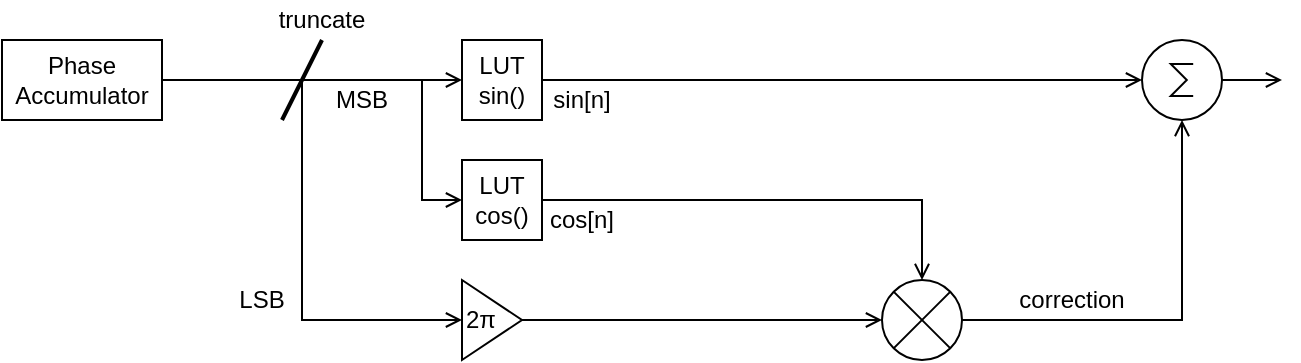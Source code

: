 <mxfile version="20.6.2" type="device"><diagram id="TTkOIWqw_6fBNyjk10d0" name="Page-1"><mxGraphModel dx="732" dy="363" grid="1" gridSize="10" guides="1" tooltips="1" connect="1" arrows="1" fold="1" page="1" pageScale="1" pageWidth="1654" pageHeight="1169" math="0" shadow="0"><root><mxCell id="0"/><mxCell id="1" parent="0"/><mxCell id="1nL47X-RRg6s_aeSQVtB-7" style="edgeStyle=orthogonalEdgeStyle;rounded=0;orthogonalLoop=1;jettySize=auto;html=1;exitX=1;exitY=0.5;exitDx=0;exitDy=0;entryX=0;entryY=0.5;entryDx=0;entryDy=0;endArrow=open;endFill=0;" parent="1" source="1nL47X-RRg6s_aeSQVtB-1" target="1nL47X-RRg6s_aeSQVtB-2" edge="1"><mxGeometry relative="1" as="geometry"/></mxCell><mxCell id="1nL47X-RRg6s_aeSQVtB-13" style="edgeStyle=orthogonalEdgeStyle;rounded=0;orthogonalLoop=1;jettySize=auto;html=1;exitX=1;exitY=0.5;exitDx=0;exitDy=0;entryX=0;entryY=0.5;entryDx=0;entryDy=0;endArrow=open;endFill=0;" parent="1" source="1nL47X-RRg6s_aeSQVtB-1" target="1nL47X-RRg6s_aeSQVtB-3" edge="1"><mxGeometry relative="1" as="geometry"><Array as="points"><mxPoint x="330" y="220"/><mxPoint x="330" y="280"/></Array><mxPoint x="360" y="260" as="targetPoint"/></mxGeometry></mxCell><mxCell id="1nL47X-RRg6s_aeSQVtB-17" style="edgeStyle=orthogonalEdgeStyle;rounded=0;orthogonalLoop=1;jettySize=auto;html=1;exitX=1;exitY=0.5;exitDx=0;exitDy=0;strokeWidth=1;endArrow=open;endFill=0;entryX=0;entryY=0.5;entryDx=0;entryDy=0;" parent="1" source="1nL47X-RRg6s_aeSQVtB-1" target="cY6Uc600ubaNqt678X7g-1" edge="1"><mxGeometry relative="1" as="geometry"><mxPoint x="380.0" y="350" as="targetPoint"/><Array as="points"><mxPoint x="270" y="220"/><mxPoint x="270" y="340"/></Array></mxGeometry></mxCell><mxCell id="1nL47X-RRg6s_aeSQVtB-1" value="Phase Accumulator" style="rounded=0;whiteSpace=wrap;html=1;" parent="1" vertex="1"><mxGeometry x="120" y="200" width="80" height="40" as="geometry"/></mxCell><mxCell id="1nL47X-RRg6s_aeSQVtB-28" style="edgeStyle=orthogonalEdgeStyle;rounded=0;orthogonalLoop=1;jettySize=auto;html=1;exitX=1;exitY=0.5;exitDx=0;exitDy=0;entryX=0;entryY=0.5;entryDx=0;entryDy=0;entryPerimeter=0;strokeWidth=1;endArrow=open;endFill=0;" parent="1" source="1nL47X-RRg6s_aeSQVtB-2" target="1nL47X-RRg6s_aeSQVtB-27" edge="1"><mxGeometry relative="1" as="geometry"/></mxCell><mxCell id="1nL47X-RRg6s_aeSQVtB-2" value="LUT&lt;br&gt;sin()" style="rounded=0;whiteSpace=wrap;html=1;" parent="1" vertex="1"><mxGeometry x="350" y="200" width="40" height="40" as="geometry"/></mxCell><mxCell id="1nL47X-RRg6s_aeSQVtB-3" value="LUT&lt;br&gt;cos()" style="rounded=0;whiteSpace=wrap;html=1;" parent="1" vertex="1"><mxGeometry x="350" y="260" width="40" height="40" as="geometry"/></mxCell><mxCell id="1nL47X-RRg6s_aeSQVtB-5" value="" style="endArrow=none;html=1;rounded=0;strokeWidth=2;" parent="1" edge="1"><mxGeometry width="50" height="50" relative="1" as="geometry"><mxPoint x="260" y="240" as="sourcePoint"/><mxPoint x="280" y="200" as="targetPoint"/></mxGeometry></mxCell><mxCell id="1nL47X-RRg6s_aeSQVtB-29" style="edgeStyle=orthogonalEdgeStyle;rounded=0;orthogonalLoop=1;jettySize=auto;html=1;entryX=0.5;entryY=1;entryDx=0;entryDy=0;entryPerimeter=0;strokeWidth=1;endArrow=open;endFill=0;exitX=1;exitY=0.5;exitDx=0;exitDy=0;" parent="1" source="1nL47X-RRg6s_aeSQVtB-24" target="1nL47X-RRg6s_aeSQVtB-27" edge="1"><mxGeometry relative="1" as="geometry"><mxPoint x="670" y="360.0" as="sourcePoint"/></mxGeometry></mxCell><mxCell id="1nL47X-RRg6s_aeSQVtB-24" value="" style="shape=sumEllipse;perimeter=ellipsePerimeter;whiteSpace=wrap;html=1;backgroundOutline=1;" parent="1" vertex="1"><mxGeometry x="560" y="320" width="40" height="40" as="geometry"/></mxCell><mxCell id="1nL47X-RRg6s_aeSQVtB-36" style="edgeStyle=orthogonalEdgeStyle;rounded=0;orthogonalLoop=1;jettySize=auto;html=1;exitX=1;exitY=0.5;exitDx=0;exitDy=0;exitPerimeter=0;strokeWidth=1;endArrow=open;endFill=0;" parent="1" source="1nL47X-RRg6s_aeSQVtB-27" edge="1"><mxGeometry relative="1" as="geometry"><mxPoint x="760" y="220" as="targetPoint"/></mxGeometry></mxCell><mxCell id="1nL47X-RRg6s_aeSQVtB-27" value="" style="verticalLabelPosition=bottom;shadow=0;dashed=0;align=center;html=1;verticalAlign=top;shape=mxgraph.electrical.abstract.sum;" parent="1" vertex="1"><mxGeometry x="690" y="200" width="40" height="40" as="geometry"/></mxCell><mxCell id="1nL47X-RRg6s_aeSQVtB-30" value="truncate" style="text;html=1;strokeColor=none;fillColor=none;align=center;verticalAlign=middle;whiteSpace=wrap;rounded=0;" parent="1" vertex="1"><mxGeometry x="250" y="180" width="60" height="20" as="geometry"/></mxCell><mxCell id="1nL47X-RRg6s_aeSQVtB-31" value="cos[n]" style="text;html=1;strokeColor=none;fillColor=none;align=center;verticalAlign=middle;whiteSpace=wrap;rounded=0;" parent="1" vertex="1"><mxGeometry x="390" y="280" width="40" height="20" as="geometry"/></mxCell><mxCell id="1nL47X-RRg6s_aeSQVtB-32" value="sin[n]" style="text;html=1;strokeColor=none;fillColor=none;align=center;verticalAlign=middle;whiteSpace=wrap;rounded=0;" parent="1" vertex="1"><mxGeometry x="390" y="220" width="40" height="20" as="geometry"/></mxCell><mxCell id="1nL47X-RRg6s_aeSQVtB-34" value="MSB" style="text;html=1;strokeColor=none;fillColor=none;align=center;verticalAlign=middle;whiteSpace=wrap;rounded=0;" parent="1" vertex="1"><mxGeometry x="280" y="220" width="40" height="20" as="geometry"/></mxCell><mxCell id="1nL47X-RRg6s_aeSQVtB-35" value="LSB" style="text;html=1;strokeColor=none;fillColor=none;align=center;verticalAlign=middle;whiteSpace=wrap;rounded=0;" parent="1" vertex="1"><mxGeometry x="230" y="320" width="40" height="20" as="geometry"/></mxCell><mxCell id="1nL47X-RRg6s_aeSQVtB-38" value="correction" style="text;html=1;strokeColor=none;fillColor=none;align=center;verticalAlign=middle;whiteSpace=wrap;rounded=0;" parent="1" vertex="1"><mxGeometry x="620" y="320" width="70" height="20" as="geometry"/></mxCell><mxCell id="lhgv21mE80-QB__fkevZ-7" style="edgeStyle=orthogonalEdgeStyle;rounded=0;orthogonalLoop=1;jettySize=auto;html=1;entryX=0.5;entryY=0;entryDx=0;entryDy=0;endArrow=open;endFill=0;exitX=1;exitY=0.5;exitDx=0;exitDy=0;" parent="1" source="1nL47X-RRg6s_aeSQVtB-3" target="1nL47X-RRg6s_aeSQVtB-24" edge="1"><mxGeometry relative="1" as="geometry"><mxPoint x="440" y="270" as="sourcePoint"/></mxGeometry></mxCell><mxCell id="lhgv21mE80-QB__fkevZ-6" style="edgeStyle=orthogonalEdgeStyle;rounded=0;orthogonalLoop=1;jettySize=auto;html=1;exitX=1;exitY=0.5;exitDx=0;exitDy=0;entryX=0;entryY=0.5;entryDx=0;entryDy=0;endArrow=open;endFill=0;" parent="1" source="cY6Uc600ubaNqt678X7g-1" target="1nL47X-RRg6s_aeSQVtB-24" edge="1"><mxGeometry relative="1" as="geometry"><mxPoint x="420.0" y="350" as="sourcePoint"/></mxGeometry></mxCell><mxCell id="cY6Uc600ubaNqt678X7g-1" value="2π" style="triangle;whiteSpace=wrap;html=1;align=left;" vertex="1" parent="1"><mxGeometry x="350" y="320" width="30" height="40" as="geometry"/></mxCell></root></mxGraphModel></diagram></mxfile>